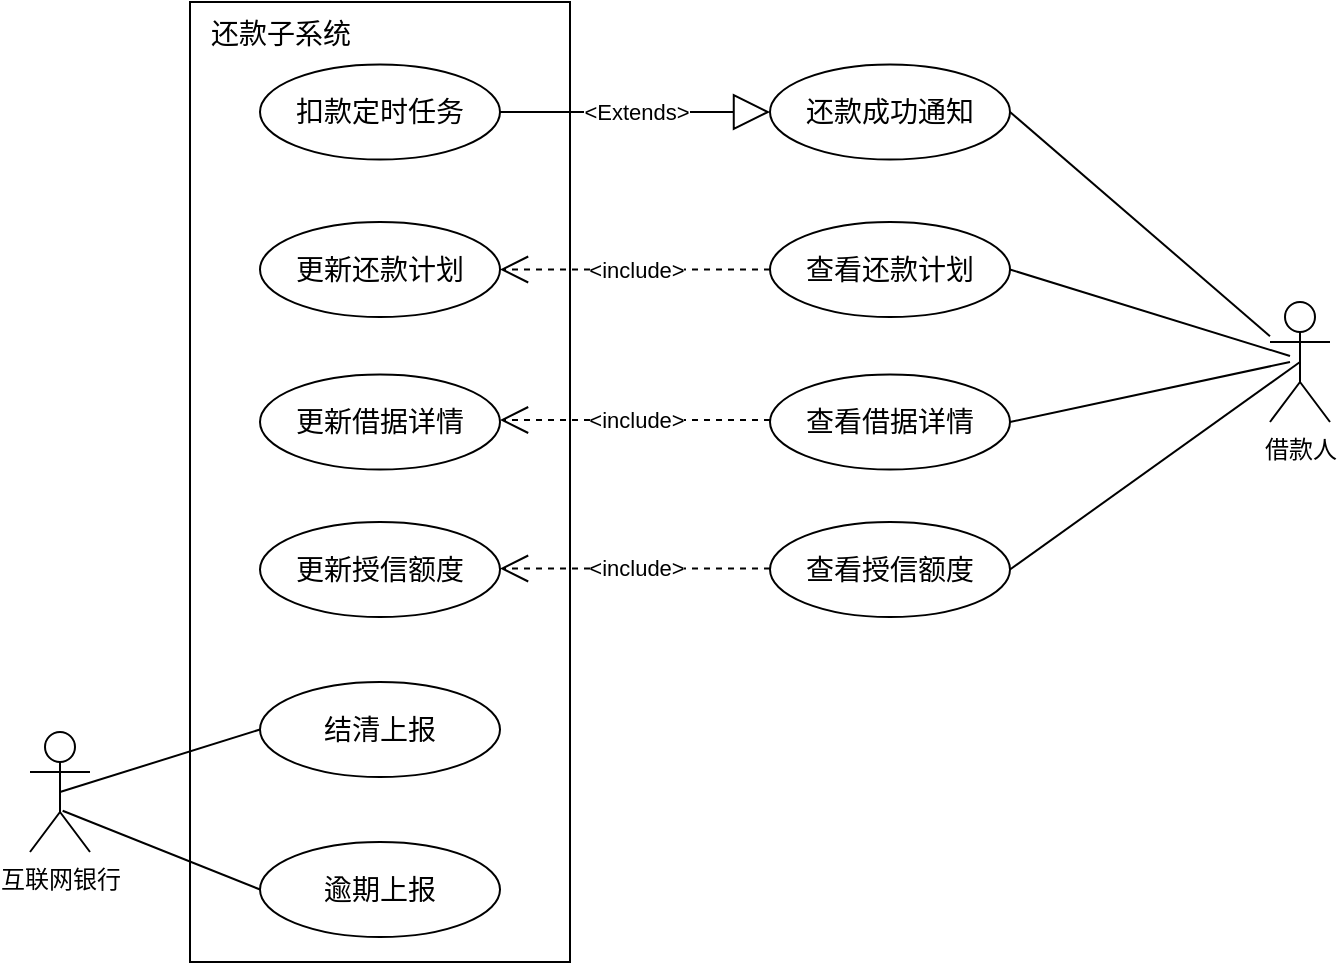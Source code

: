 <mxfile version="21.6.2" type="github">
  <diagram name="第 1 页" id="vxvac77AASENB_ynUYvU">
    <mxGraphModel dx="1166" dy="775" grid="1" gridSize="10" guides="1" tooltips="1" connect="1" arrows="1" fold="1" page="1" pageScale="1" pageWidth="827" pageHeight="1169" math="0" shadow="0">
      <root>
        <mxCell id="0" />
        <mxCell id="1" parent="0" />
        <mxCell id="EdxY59WOk6vE74WskkfF-1" value="" style="html=1;whiteSpace=wrap;" vertex="1" parent="1">
          <mxGeometry x="110" y="190" width="190" height="480" as="geometry" />
        </mxCell>
        <mxCell id="EdxY59WOk6vE74WskkfF-2" value="&lt;font style=&quot;font-size: 14px;&quot;&gt;还款子系统&lt;/font&gt;" style="text;html=1;align=center;verticalAlign=middle;resizable=0;points=[];autosize=1;strokeColor=none;fillColor=none;" vertex="1" parent="1">
          <mxGeometry x="110" y="191.25" width="90" height="30" as="geometry" />
        </mxCell>
        <mxCell id="EdxY59WOk6vE74WskkfF-3" value="&lt;span style=&quot;font-size: 14px;&quot;&gt;扣款定时任务&lt;/span&gt;" style="ellipse;whiteSpace=wrap;html=1;" vertex="1" parent="1">
          <mxGeometry x="145" y="221.25" width="120" height="47.5" as="geometry" />
        </mxCell>
        <mxCell id="EdxY59WOk6vE74WskkfF-4" value="&lt;span style=&quot;font-size: 14px;&quot;&gt;更新还款计划&lt;/span&gt;" style="ellipse;whiteSpace=wrap;html=1;" vertex="1" parent="1">
          <mxGeometry x="145" y="300" width="120" height="47.5" as="geometry" />
        </mxCell>
        <mxCell id="EdxY59WOk6vE74WskkfF-5" value="&lt;span style=&quot;font-size: 14px;&quot;&gt;更新借据详情&lt;/span&gt;" style="ellipse;whiteSpace=wrap;html=1;" vertex="1" parent="1">
          <mxGeometry x="145" y="376.25" width="120" height="47.5" as="geometry" />
        </mxCell>
        <mxCell id="EdxY59WOk6vE74WskkfF-6" value="&lt;span style=&quot;font-size: 14px;&quot;&gt;更新授信额度&lt;/span&gt;" style="ellipse;whiteSpace=wrap;html=1;" vertex="1" parent="1">
          <mxGeometry x="145" y="450" width="120" height="47.5" as="geometry" />
        </mxCell>
        <mxCell id="EdxY59WOk6vE74WskkfF-7" value="&lt;span style=&quot;font-size: 14px;&quot;&gt;结清上报&lt;/span&gt;" style="ellipse;whiteSpace=wrap;html=1;" vertex="1" parent="1">
          <mxGeometry x="145" y="530" width="120" height="47.5" as="geometry" />
        </mxCell>
        <mxCell id="EdxY59WOk6vE74WskkfF-8" value="&lt;span style=&quot;font-size: 14px;&quot;&gt;逾期上报&lt;/span&gt;" style="ellipse;whiteSpace=wrap;html=1;" vertex="1" parent="1">
          <mxGeometry x="145" y="610" width="120" height="47.5" as="geometry" />
        </mxCell>
        <mxCell id="EdxY59WOk6vE74WskkfF-9" value="互联网银行" style="shape=umlActor;verticalLabelPosition=bottom;verticalAlign=top;html=1;" vertex="1" parent="1">
          <mxGeometry x="30" y="555" width="30" height="60" as="geometry" />
        </mxCell>
        <mxCell id="EdxY59WOk6vE74WskkfF-11" value="" style="endArrow=none;html=1;rounded=0;entryX=0;entryY=0.5;entryDx=0;entryDy=0;exitX=0.5;exitY=0.5;exitDx=0;exitDy=0;exitPerimeter=0;" edge="1" parent="1" source="EdxY59WOk6vE74WskkfF-9" target="EdxY59WOk6vE74WskkfF-7">
          <mxGeometry width="50" height="50" relative="1" as="geometry">
            <mxPoint x="90" y="600" as="sourcePoint" />
            <mxPoint x="140" y="550" as="targetPoint" />
          </mxGeometry>
        </mxCell>
        <mxCell id="EdxY59WOk6vE74WskkfF-12" value="" style="endArrow=none;html=1;rounded=0;entryX=0;entryY=0.5;entryDx=0;entryDy=0;exitX=0.544;exitY=0.656;exitDx=0;exitDy=0;exitPerimeter=0;" edge="1" parent="1" source="EdxY59WOk6vE74WskkfF-9" target="EdxY59WOk6vE74WskkfF-8">
          <mxGeometry width="50" height="50" relative="1" as="geometry">
            <mxPoint x="35" y="595" as="sourcePoint" />
            <mxPoint x="155" y="564" as="targetPoint" />
          </mxGeometry>
        </mxCell>
        <mxCell id="EdxY59WOk6vE74WskkfF-13" value="&lt;span style=&quot;font-size: 14px;&quot;&gt;还款成功通知&lt;/span&gt;" style="ellipse;whiteSpace=wrap;html=1;" vertex="1" parent="1">
          <mxGeometry x="400" y="221.25" width="120" height="47.5" as="geometry" />
        </mxCell>
        <mxCell id="EdxY59WOk6vE74WskkfF-15" value="&amp;lt;Extends&amp;gt;" style="endArrow=block;endSize=16;endFill=0;html=1;rounded=0;exitX=1;exitY=0.5;exitDx=0;exitDy=0;entryX=0;entryY=0.5;entryDx=0;entryDy=0;" edge="1" parent="1" source="EdxY59WOk6vE74WskkfF-3" target="EdxY59WOk6vE74WskkfF-13">
          <mxGeometry width="160" relative="1" as="geometry">
            <mxPoint x="240" y="280" as="sourcePoint" />
            <mxPoint x="400" y="280" as="targetPoint" />
          </mxGeometry>
        </mxCell>
        <mxCell id="EdxY59WOk6vE74WskkfF-18" style="rounded=0;orthogonalLoop=1;jettySize=auto;html=1;entryX=1;entryY=0.5;entryDx=0;entryDy=0;endArrow=none;endFill=0;" edge="1" parent="1" source="EdxY59WOk6vE74WskkfF-17" target="EdxY59WOk6vE74WskkfF-13">
          <mxGeometry relative="1" as="geometry" />
        </mxCell>
        <mxCell id="EdxY59WOk6vE74WskkfF-17" value="借款人" style="shape=umlActor;verticalLabelPosition=bottom;verticalAlign=top;html=1;" vertex="1" parent="1">
          <mxGeometry x="650" y="340" width="30" height="60" as="geometry" />
        </mxCell>
        <mxCell id="EdxY59WOk6vE74WskkfF-19" value="&lt;span style=&quot;font-size: 14px;&quot;&gt;查看还款计划&lt;/span&gt;" style="ellipse;whiteSpace=wrap;html=1;" vertex="1" parent="1">
          <mxGeometry x="400" y="300" width="120" height="47.5" as="geometry" />
        </mxCell>
        <mxCell id="EdxY59WOk6vE74WskkfF-20" value="&lt;span style=&quot;font-size: 14px;&quot;&gt;查看借据详情&lt;/span&gt;" style="ellipse;whiteSpace=wrap;html=1;" vertex="1" parent="1">
          <mxGeometry x="400" y="376.25" width="120" height="47.5" as="geometry" />
        </mxCell>
        <mxCell id="EdxY59WOk6vE74WskkfF-21" value="&lt;span style=&quot;font-size: 14px;&quot;&gt;查看授信额度&lt;/span&gt;" style="ellipse;whiteSpace=wrap;html=1;" vertex="1" parent="1">
          <mxGeometry x="400" y="450" width="120" height="47.5" as="geometry" />
        </mxCell>
        <mxCell id="EdxY59WOk6vE74WskkfF-22" style="rounded=0;orthogonalLoop=1;jettySize=auto;html=1;entryX=1;entryY=0.5;entryDx=0;entryDy=0;endArrow=none;endFill=0;" edge="1" parent="1" target="EdxY59WOk6vE74WskkfF-19">
          <mxGeometry relative="1" as="geometry">
            <mxPoint x="660" y="367" as="sourcePoint" />
            <mxPoint x="530" y="255" as="targetPoint" />
          </mxGeometry>
        </mxCell>
        <mxCell id="EdxY59WOk6vE74WskkfF-23" style="rounded=0;orthogonalLoop=1;jettySize=auto;html=1;entryX=1;entryY=0.5;entryDx=0;entryDy=0;endArrow=none;endFill=0;" edge="1" parent="1" target="EdxY59WOk6vE74WskkfF-20">
          <mxGeometry relative="1" as="geometry">
            <mxPoint x="660" y="370" as="sourcePoint" />
            <mxPoint x="530" y="334" as="targetPoint" />
          </mxGeometry>
        </mxCell>
        <mxCell id="EdxY59WOk6vE74WskkfF-24" style="rounded=0;orthogonalLoop=1;jettySize=auto;html=1;entryX=1;entryY=0.5;entryDx=0;entryDy=0;endArrow=none;endFill=0;exitX=0.5;exitY=0.5;exitDx=0;exitDy=0;exitPerimeter=0;" edge="1" parent="1" source="EdxY59WOk6vE74WskkfF-17" target="EdxY59WOk6vE74WskkfF-21">
          <mxGeometry relative="1" as="geometry">
            <mxPoint x="670" y="380" as="sourcePoint" />
            <mxPoint x="530" y="410" as="targetPoint" />
          </mxGeometry>
        </mxCell>
        <mxCell id="EdxY59WOk6vE74WskkfF-28" value="&amp;lt;include&amp;gt;" style="endArrow=open;endSize=12;dashed=1;html=1;rounded=0;entryX=1;entryY=0.5;entryDx=0;entryDy=0;exitX=0;exitY=0.5;exitDx=0;exitDy=0;" edge="1" parent="1" source="EdxY59WOk6vE74WskkfF-19" target="EdxY59WOk6vE74WskkfF-4">
          <mxGeometry width="160" relative="1" as="geometry">
            <mxPoint x="130" y="360" as="sourcePoint" />
            <mxPoint x="290" y="360" as="targetPoint" />
          </mxGeometry>
        </mxCell>
        <mxCell id="EdxY59WOk6vE74WskkfF-29" value="&amp;lt;include&amp;gt;" style="endArrow=open;endSize=12;dashed=1;html=1;rounded=0;entryX=1;entryY=0.5;entryDx=0;entryDy=0;exitX=0;exitY=0.5;exitDx=0;exitDy=0;" edge="1" parent="1">
          <mxGeometry width="160" relative="1" as="geometry">
            <mxPoint x="400" y="399" as="sourcePoint" />
            <mxPoint x="265" y="399" as="targetPoint" />
          </mxGeometry>
        </mxCell>
        <mxCell id="EdxY59WOk6vE74WskkfF-30" value="&amp;lt;include&amp;gt;" style="endArrow=open;endSize=12;dashed=1;html=1;rounded=0;entryX=1;entryY=0.5;entryDx=0;entryDy=0;exitX=0;exitY=0.5;exitDx=0;exitDy=0;" edge="1" parent="1">
          <mxGeometry width="160" relative="1" as="geometry">
            <mxPoint x="400" y="473.25" as="sourcePoint" />
            <mxPoint x="265" y="473.25" as="targetPoint" />
          </mxGeometry>
        </mxCell>
      </root>
    </mxGraphModel>
  </diagram>
</mxfile>
